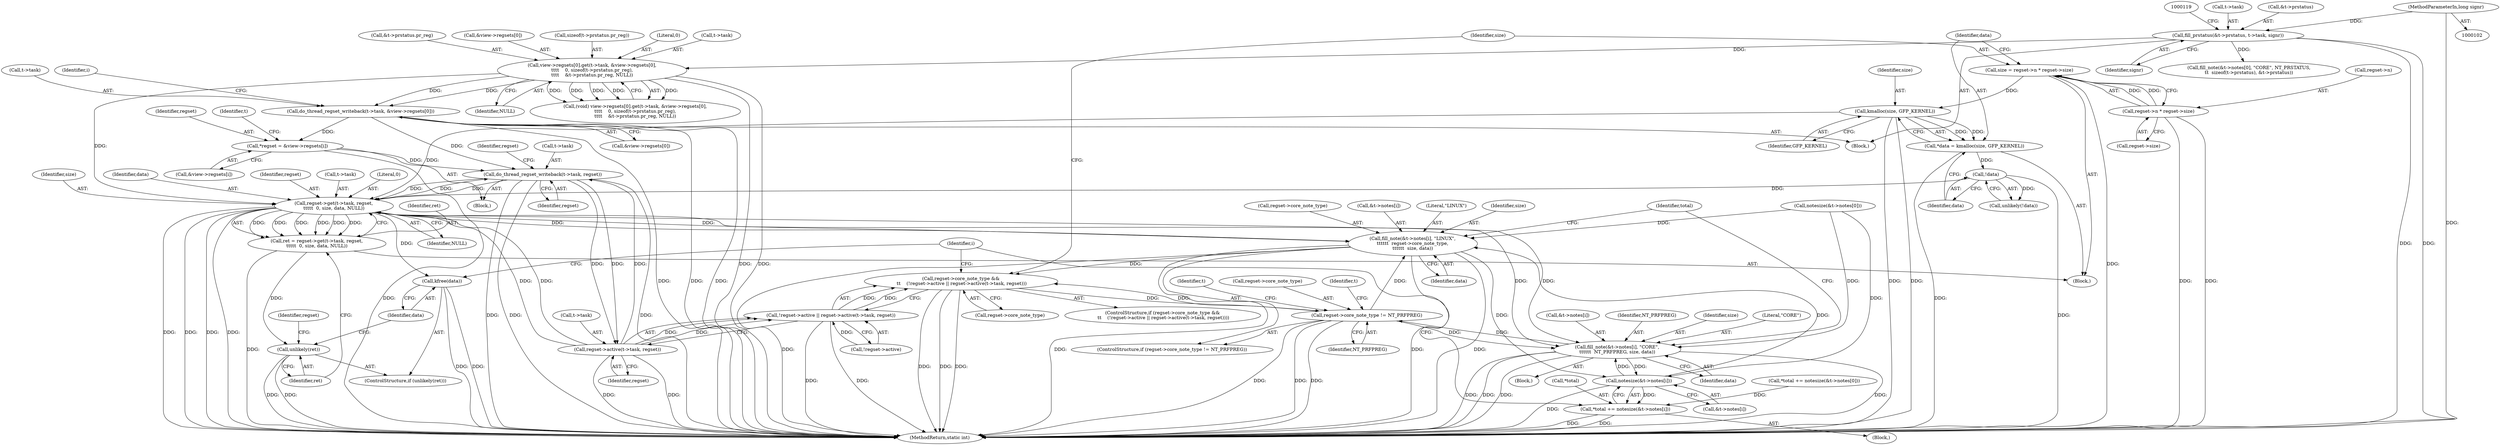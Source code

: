 digraph "1_linux_c8e252586f8d5de906385d8cf6385fee289a825e@API" {
"1000202" [label="(Call,do_thread_regset_writeback(t->task, regset))"];
"1000171" [label="(Call,do_thread_regset_writeback(t->task, &view->regsets[0]))"];
"1000120" [label="(Call,view->regsets[0].get(t->task, &view->regsets[0],\n\t\t\t\t    0, sizeof(t->prstatus.pr_reg),\n\t\t\t\t    &t->prstatus.pr_reg, NULL))"];
"1000109" [label="(Call,fill_prstatus(&t->prstatus, t->task, signr))"];
"1000105" [label="(MethodParameterIn,long signr)"];
"1000248" [label="(Call,regset->get(t->task, regset,\n\t\t\t\t\t  0, size, data, NULL))"];
"1000217" [label="(Call,regset->active(t->task, regset))"];
"1000202" [label="(Call,do_thread_regset_writeback(t->task, regset))"];
"1000194" [label="(Call,*regset = &view->regsets[i])"];
"1000237" [label="(Call,kmalloc(size, GFP_KERNEL))"];
"1000225" [label="(Call,size = regset->n * regset->size)"];
"1000227" [label="(Call,regset->n * regset->size)"];
"1000242" [label="(Call,!data)"];
"1000235" [label="(Call,*data = kmalloc(size, GFP_KERNEL))"];
"1000246" [label="(Call,ret = regset->get(t->task, regset,\n\t\t\t\t\t  0, size, data, NULL))"];
"1000258" [label="(Call,unlikely(ret))"];
"1000260" [label="(Call,kfree(data))"];
"1000270" [label="(Call,fill_note(&t->notes[i], \"LINUX\",\n\t\t\t\t\t\t  regset->core_note_type,\n\t\t\t\t\t\t  size, data))"];
"1000208" [label="(Call,regset->core_note_type &&\n \t\t    (!regset->active || regset->active(t->task, regset)))"];
"1000265" [label="(Call,regset->core_note_type != NT_PRFPREG)"];
"1000292" [label="(Call,fill_note(&t->notes[i], \"CORE\",\n\t\t\t\t\t\t  NT_PRFPREG, size, data))"];
"1000306" [label="(Call,notesize(&t->notes[i]))"];
"1000303" [label="(Call,*total += notesize(&t->notes[i]))"];
"1000212" [label="(Call,!regset->active || regset->active(t->task, regset))"];
"1000120" [label="(Call,view->regsets[0].get(t->task, &view->regsets[0],\n\t\t\t\t    0, sizeof(t->prstatus.pr_reg),\n\t\t\t\t    &t->prstatus.pr_reg, NULL))"];
"1000227" [label="(Call,regset->n * regset->size)"];
"1000171" [label="(Call,do_thread_regset_writeback(t->task, &view->regsets[0]))"];
"1000307" [label="(Call,&t->notes[i])"];
"1000202" [label="(Call,do_thread_regset_writeback(t->task, regset))"];
"1000277" [label="(Literal,\"LINUX\")"];
"1000254" [label="(Identifier,size)"];
"1000302" [label="(Identifier,data)"];
"1000269" [label="(Identifier,NT_PRFPREG)"];
"1000243" [label="(Identifier,data)"];
"1000300" [label="(Identifier,NT_PRFPREG)"];
"1000210" [label="(Identifier,regset)"];
"1000194" [label="(Call,*regset = &view->regsets[i])"];
"1000212" [label="(Call,!regset->active || regset->active(t->task, regset))"];
"1000218" [label="(Call,t->task)"];
"1000242" [label="(Call,!data)"];
"1000255" [label="(Identifier,data)"];
"1000260" [label="(Call,kfree(data))"];
"1000221" [label="(Identifier,regset)"];
"1000267" [label="(Identifier,regset)"];
"1000183" [label="(Identifier,i)"];
"1000301" [label="(Identifier,size)"];
"1000225" [label="(Call,size = regset->n * regset->size)"];
"1000172" [label="(Call,t->task)"];
"1000203" [label="(Call,t->task)"];
"1000117" [label="(Identifier,signr)"];
"1000281" [label="(Identifier,size)"];
"1000274" [label="(Identifier,t)"];
"1000217" [label="(Call,regset->active(t->task, regset))"];
"1000248" [label="(Call,regset->get(t->task, regset,\n\t\t\t\t\t  0, size, data, NULL))"];
"1000204" [label="(Identifier,t)"];
"1000137" [label="(Call,&t->prstatus.pr_reg)"];
"1000124" [label="(Call,&view->regsets[0])"];
"1000261" [label="(Identifier,data)"];
"1000288" [label="(Identifier,t)"];
"1000258" [label="(Call,unlikely(ret))"];
"1000213" [label="(Call,!regset->active)"];
"1000306" [label="(Call,notesize(&t->notes[i]))"];
"1000241" [label="(Call,unlikely(!data))"];
"1000175" [label="(Call,&view->regsets[0])"];
"1000304" [label="(Call,*total)"];
"1000292" [label="(Call,fill_note(&t->notes[i], \"CORE\",\n\t\t\t\t\t\t  NT_PRFPREG, size, data))"];
"1000266" [label="(Call,regset->core_note_type)"];
"1000270" [label="(Call,fill_note(&t->notes[i], \"LINUX\",\n\t\t\t\t\t\t  regset->core_note_type,\n\t\t\t\t\t\t  size, data))"];
"1000228" [label="(Call,regset->n)"];
"1000284" [label="(Block,)"];
"1000161" [label="(Call,*total += notesize(&t->notes[0]))"];
"1000143" [label="(Identifier,NULL)"];
"1000222" [label="(Block,)"];
"1000299" [label="(Literal,\"CORE\")"];
"1000259" [label="(Identifier,ret)"];
"1000315" [label="(MethodReturn,static int)"];
"1000236" [label="(Identifier,data)"];
"1000235" [label="(Call,*data = kmalloc(size, GFP_KERNEL))"];
"1000196" [label="(Call,&view->regsets[i])"];
"1000144" [label="(Call,fill_note(&t->notes[0], \"CORE\", NT_PRSTATUS,\n\t\t  sizeof(t->prstatus), &t->prstatus))"];
"1000109" [label="(Call,fill_prstatus(&t->prstatus, t->task, signr))"];
"1000252" [label="(Identifier,regset)"];
"1000265" [label="(Call,regset->core_note_type != NT_PRFPREG)"];
"1000305" [label="(Identifier,total)"];
"1000303" [label="(Call,*total += notesize(&t->notes[i]))"];
"1000164" [label="(Call,notesize(&t->notes[0]))"];
"1000192" [label="(Block,)"];
"1000195" [label="(Identifier,regset)"];
"1000231" [label="(Call,regset->size)"];
"1000105" [label="(MethodParameterIn,long signr)"];
"1000257" [label="(ControlStructure,if (unlikely(ret)))"];
"1000131" [label="(Call,sizeof(t->prstatus.pr_reg))"];
"1000249" [label="(Call,t->task)"];
"1000278" [label="(Call,regset->core_note_type)"];
"1000256" [label="(Identifier,NULL)"];
"1000271" [label="(Call,&t->notes[i])"];
"1000237" [label="(Call,kmalloc(size, GFP_KERNEL))"];
"1000226" [label="(Identifier,size)"];
"1000209" [label="(Call,regset->core_note_type)"];
"1000246" [label="(Call,ret = regset->get(t->task, regset,\n\t\t\t\t\t  0, size, data, NULL))"];
"1000206" [label="(Identifier,regset)"];
"1000207" [label="(ControlStructure,if (regset->core_note_type &&\n \t\t    (!regset->active || regset->active(t->task, regset))))"];
"1000130" [label="(Literal,0)"];
"1000238" [label="(Identifier,size)"];
"1000121" [label="(Call,t->task)"];
"1000253" [label="(Literal,0)"];
"1000208" [label="(Call,regset->core_note_type &&\n \t\t    (!regset->active || regset->active(t->task, regset)))"];
"1000118" [label="(Call,(void) view->regsets[0].get(t->task, &view->regsets[0],\n\t\t\t\t    0, sizeof(t->prstatus.pr_reg),\n\t\t\t\t    &t->prstatus.pr_reg, NULL))"];
"1000282" [label="(Identifier,data)"];
"1000114" [label="(Call,t->task)"];
"1000107" [label="(Block,)"];
"1000264" [label="(ControlStructure,if (regset->core_note_type != NT_PRFPREG))"];
"1000191" [label="(Identifier,i)"];
"1000293" [label="(Call,&t->notes[i])"];
"1000247" [label="(Identifier,ret)"];
"1000263" [label="(Block,)"];
"1000239" [label="(Identifier,GFP_KERNEL)"];
"1000110" [label="(Call,&t->prstatus)"];
"1000202" -> "1000192"  [label="AST: "];
"1000202" -> "1000206"  [label="CFG: "];
"1000203" -> "1000202"  [label="AST: "];
"1000206" -> "1000202"  [label="AST: "];
"1000210" -> "1000202"  [label="CFG: "];
"1000202" -> "1000315"  [label="DDG: "];
"1000202" -> "1000315"  [label="DDG: "];
"1000202" -> "1000315"  [label="DDG: "];
"1000171" -> "1000202"  [label="DDG: "];
"1000248" -> "1000202"  [label="DDG: "];
"1000217" -> "1000202"  [label="DDG: "];
"1000194" -> "1000202"  [label="DDG: "];
"1000202" -> "1000217"  [label="DDG: "];
"1000202" -> "1000217"  [label="DDG: "];
"1000202" -> "1000248"  [label="DDG: "];
"1000202" -> "1000248"  [label="DDG: "];
"1000171" -> "1000107"  [label="AST: "];
"1000171" -> "1000175"  [label="CFG: "];
"1000172" -> "1000171"  [label="AST: "];
"1000175" -> "1000171"  [label="AST: "];
"1000183" -> "1000171"  [label="CFG: "];
"1000171" -> "1000315"  [label="DDG: "];
"1000171" -> "1000315"  [label="DDG: "];
"1000171" -> "1000315"  [label="DDG: "];
"1000120" -> "1000171"  [label="DDG: "];
"1000120" -> "1000171"  [label="DDG: "];
"1000171" -> "1000194"  [label="DDG: "];
"1000120" -> "1000118"  [label="AST: "];
"1000120" -> "1000143"  [label="CFG: "];
"1000121" -> "1000120"  [label="AST: "];
"1000124" -> "1000120"  [label="AST: "];
"1000130" -> "1000120"  [label="AST: "];
"1000131" -> "1000120"  [label="AST: "];
"1000137" -> "1000120"  [label="AST: "];
"1000143" -> "1000120"  [label="AST: "];
"1000118" -> "1000120"  [label="CFG: "];
"1000120" -> "1000315"  [label="DDG: "];
"1000120" -> "1000315"  [label="DDG: "];
"1000120" -> "1000118"  [label="DDG: "];
"1000120" -> "1000118"  [label="DDG: "];
"1000120" -> "1000118"  [label="DDG: "];
"1000120" -> "1000118"  [label="DDG: "];
"1000120" -> "1000118"  [label="DDG: "];
"1000109" -> "1000120"  [label="DDG: "];
"1000120" -> "1000248"  [label="DDG: "];
"1000109" -> "1000107"  [label="AST: "];
"1000109" -> "1000117"  [label="CFG: "];
"1000110" -> "1000109"  [label="AST: "];
"1000114" -> "1000109"  [label="AST: "];
"1000117" -> "1000109"  [label="AST: "];
"1000119" -> "1000109"  [label="CFG: "];
"1000109" -> "1000315"  [label="DDG: "];
"1000109" -> "1000315"  [label="DDG: "];
"1000105" -> "1000109"  [label="DDG: "];
"1000109" -> "1000144"  [label="DDG: "];
"1000105" -> "1000102"  [label="AST: "];
"1000105" -> "1000315"  [label="DDG: "];
"1000248" -> "1000246"  [label="AST: "];
"1000248" -> "1000256"  [label="CFG: "];
"1000249" -> "1000248"  [label="AST: "];
"1000252" -> "1000248"  [label="AST: "];
"1000253" -> "1000248"  [label="AST: "];
"1000254" -> "1000248"  [label="AST: "];
"1000255" -> "1000248"  [label="AST: "];
"1000256" -> "1000248"  [label="AST: "];
"1000246" -> "1000248"  [label="CFG: "];
"1000248" -> "1000315"  [label="DDG: "];
"1000248" -> "1000315"  [label="DDG: "];
"1000248" -> "1000315"  [label="DDG: "];
"1000248" -> "1000315"  [label="DDG: "];
"1000248" -> "1000246"  [label="DDG: "];
"1000248" -> "1000246"  [label="DDG: "];
"1000248" -> "1000246"  [label="DDG: "];
"1000248" -> "1000246"  [label="DDG: "];
"1000248" -> "1000246"  [label="DDG: "];
"1000248" -> "1000246"  [label="DDG: "];
"1000217" -> "1000248"  [label="DDG: "];
"1000217" -> "1000248"  [label="DDG: "];
"1000237" -> "1000248"  [label="DDG: "];
"1000242" -> "1000248"  [label="DDG: "];
"1000248" -> "1000260"  [label="DDG: "];
"1000248" -> "1000270"  [label="DDG: "];
"1000248" -> "1000270"  [label="DDG: "];
"1000248" -> "1000292"  [label="DDG: "];
"1000248" -> "1000292"  [label="DDG: "];
"1000217" -> "1000212"  [label="AST: "];
"1000217" -> "1000221"  [label="CFG: "];
"1000218" -> "1000217"  [label="AST: "];
"1000221" -> "1000217"  [label="AST: "];
"1000212" -> "1000217"  [label="CFG: "];
"1000217" -> "1000315"  [label="DDG: "];
"1000217" -> "1000315"  [label="DDG: "];
"1000217" -> "1000212"  [label="DDG: "];
"1000217" -> "1000212"  [label="DDG: "];
"1000194" -> "1000192"  [label="AST: "];
"1000194" -> "1000196"  [label="CFG: "];
"1000195" -> "1000194"  [label="AST: "];
"1000196" -> "1000194"  [label="AST: "];
"1000204" -> "1000194"  [label="CFG: "];
"1000194" -> "1000315"  [label="DDG: "];
"1000237" -> "1000235"  [label="AST: "];
"1000237" -> "1000239"  [label="CFG: "];
"1000238" -> "1000237"  [label="AST: "];
"1000239" -> "1000237"  [label="AST: "];
"1000235" -> "1000237"  [label="CFG: "];
"1000237" -> "1000315"  [label="DDG: "];
"1000237" -> "1000315"  [label="DDG: "];
"1000237" -> "1000235"  [label="DDG: "];
"1000237" -> "1000235"  [label="DDG: "];
"1000225" -> "1000237"  [label="DDG: "];
"1000225" -> "1000222"  [label="AST: "];
"1000225" -> "1000227"  [label="CFG: "];
"1000226" -> "1000225"  [label="AST: "];
"1000227" -> "1000225"  [label="AST: "];
"1000236" -> "1000225"  [label="CFG: "];
"1000225" -> "1000315"  [label="DDG: "];
"1000227" -> "1000225"  [label="DDG: "];
"1000227" -> "1000225"  [label="DDG: "];
"1000227" -> "1000231"  [label="CFG: "];
"1000228" -> "1000227"  [label="AST: "];
"1000231" -> "1000227"  [label="AST: "];
"1000227" -> "1000315"  [label="DDG: "];
"1000227" -> "1000315"  [label="DDG: "];
"1000242" -> "1000241"  [label="AST: "];
"1000242" -> "1000243"  [label="CFG: "];
"1000243" -> "1000242"  [label="AST: "];
"1000241" -> "1000242"  [label="CFG: "];
"1000242" -> "1000315"  [label="DDG: "];
"1000242" -> "1000241"  [label="DDG: "];
"1000235" -> "1000242"  [label="DDG: "];
"1000235" -> "1000222"  [label="AST: "];
"1000236" -> "1000235"  [label="AST: "];
"1000243" -> "1000235"  [label="CFG: "];
"1000235" -> "1000315"  [label="DDG: "];
"1000246" -> "1000222"  [label="AST: "];
"1000247" -> "1000246"  [label="AST: "];
"1000259" -> "1000246"  [label="CFG: "];
"1000246" -> "1000315"  [label="DDG: "];
"1000246" -> "1000258"  [label="DDG: "];
"1000258" -> "1000257"  [label="AST: "];
"1000258" -> "1000259"  [label="CFG: "];
"1000259" -> "1000258"  [label="AST: "];
"1000261" -> "1000258"  [label="CFG: "];
"1000267" -> "1000258"  [label="CFG: "];
"1000258" -> "1000315"  [label="DDG: "];
"1000258" -> "1000315"  [label="DDG: "];
"1000260" -> "1000257"  [label="AST: "];
"1000260" -> "1000261"  [label="CFG: "];
"1000261" -> "1000260"  [label="AST: "];
"1000191" -> "1000260"  [label="CFG: "];
"1000260" -> "1000315"  [label="DDG: "];
"1000260" -> "1000315"  [label="DDG: "];
"1000270" -> "1000264"  [label="AST: "];
"1000270" -> "1000282"  [label="CFG: "];
"1000271" -> "1000270"  [label="AST: "];
"1000277" -> "1000270"  [label="AST: "];
"1000278" -> "1000270"  [label="AST: "];
"1000281" -> "1000270"  [label="AST: "];
"1000282" -> "1000270"  [label="AST: "];
"1000305" -> "1000270"  [label="CFG: "];
"1000270" -> "1000315"  [label="DDG: "];
"1000270" -> "1000315"  [label="DDG: "];
"1000270" -> "1000315"  [label="DDG: "];
"1000270" -> "1000315"  [label="DDG: "];
"1000270" -> "1000208"  [label="DDG: "];
"1000306" -> "1000270"  [label="DDG: "];
"1000164" -> "1000270"  [label="DDG: "];
"1000265" -> "1000270"  [label="DDG: "];
"1000270" -> "1000306"  [label="DDG: "];
"1000208" -> "1000207"  [label="AST: "];
"1000208" -> "1000209"  [label="CFG: "];
"1000208" -> "1000212"  [label="CFG: "];
"1000209" -> "1000208"  [label="AST: "];
"1000212" -> "1000208"  [label="AST: "];
"1000226" -> "1000208"  [label="CFG: "];
"1000191" -> "1000208"  [label="CFG: "];
"1000208" -> "1000315"  [label="DDG: "];
"1000208" -> "1000315"  [label="DDG: "];
"1000208" -> "1000315"  [label="DDG: "];
"1000265" -> "1000208"  [label="DDG: "];
"1000212" -> "1000208"  [label="DDG: "];
"1000212" -> "1000208"  [label="DDG: "];
"1000208" -> "1000265"  [label="DDG: "];
"1000265" -> "1000264"  [label="AST: "];
"1000265" -> "1000269"  [label="CFG: "];
"1000266" -> "1000265"  [label="AST: "];
"1000269" -> "1000265"  [label="AST: "];
"1000274" -> "1000265"  [label="CFG: "];
"1000288" -> "1000265"  [label="CFG: "];
"1000265" -> "1000315"  [label="DDG: "];
"1000265" -> "1000315"  [label="DDG: "];
"1000265" -> "1000315"  [label="DDG: "];
"1000292" -> "1000265"  [label="DDG: "];
"1000265" -> "1000292"  [label="DDG: "];
"1000292" -> "1000284"  [label="AST: "];
"1000292" -> "1000302"  [label="CFG: "];
"1000293" -> "1000292"  [label="AST: "];
"1000299" -> "1000292"  [label="AST: "];
"1000300" -> "1000292"  [label="AST: "];
"1000301" -> "1000292"  [label="AST: "];
"1000302" -> "1000292"  [label="AST: "];
"1000305" -> "1000292"  [label="CFG: "];
"1000292" -> "1000315"  [label="DDG: "];
"1000292" -> "1000315"  [label="DDG: "];
"1000292" -> "1000315"  [label="DDG: "];
"1000292" -> "1000315"  [label="DDG: "];
"1000306" -> "1000292"  [label="DDG: "];
"1000164" -> "1000292"  [label="DDG: "];
"1000292" -> "1000306"  [label="DDG: "];
"1000306" -> "1000303"  [label="AST: "];
"1000306" -> "1000307"  [label="CFG: "];
"1000307" -> "1000306"  [label="AST: "];
"1000303" -> "1000306"  [label="CFG: "];
"1000306" -> "1000315"  [label="DDG: "];
"1000306" -> "1000303"  [label="DDG: "];
"1000164" -> "1000306"  [label="DDG: "];
"1000303" -> "1000263"  [label="AST: "];
"1000304" -> "1000303"  [label="AST: "];
"1000191" -> "1000303"  [label="CFG: "];
"1000303" -> "1000315"  [label="DDG: "];
"1000303" -> "1000315"  [label="DDG: "];
"1000161" -> "1000303"  [label="DDG: "];
"1000212" -> "1000213"  [label="CFG: "];
"1000213" -> "1000212"  [label="AST: "];
"1000212" -> "1000315"  [label="DDG: "];
"1000212" -> "1000315"  [label="DDG: "];
"1000213" -> "1000212"  [label="DDG: "];
}

